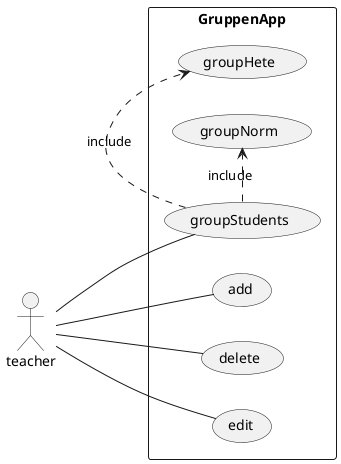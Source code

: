 @startuml
left to right direction
skinparam packageStyle rectangle

actor teacher as t

rectangle GruppenApp {
    t -- (add)
    t -- (delete)
    t -- (edit)
    t -- (groupStudents)
    (groupStudents) .> (groupHete) : include
    (groupStudents) .> (groupNorm) : include
}

@enduml


